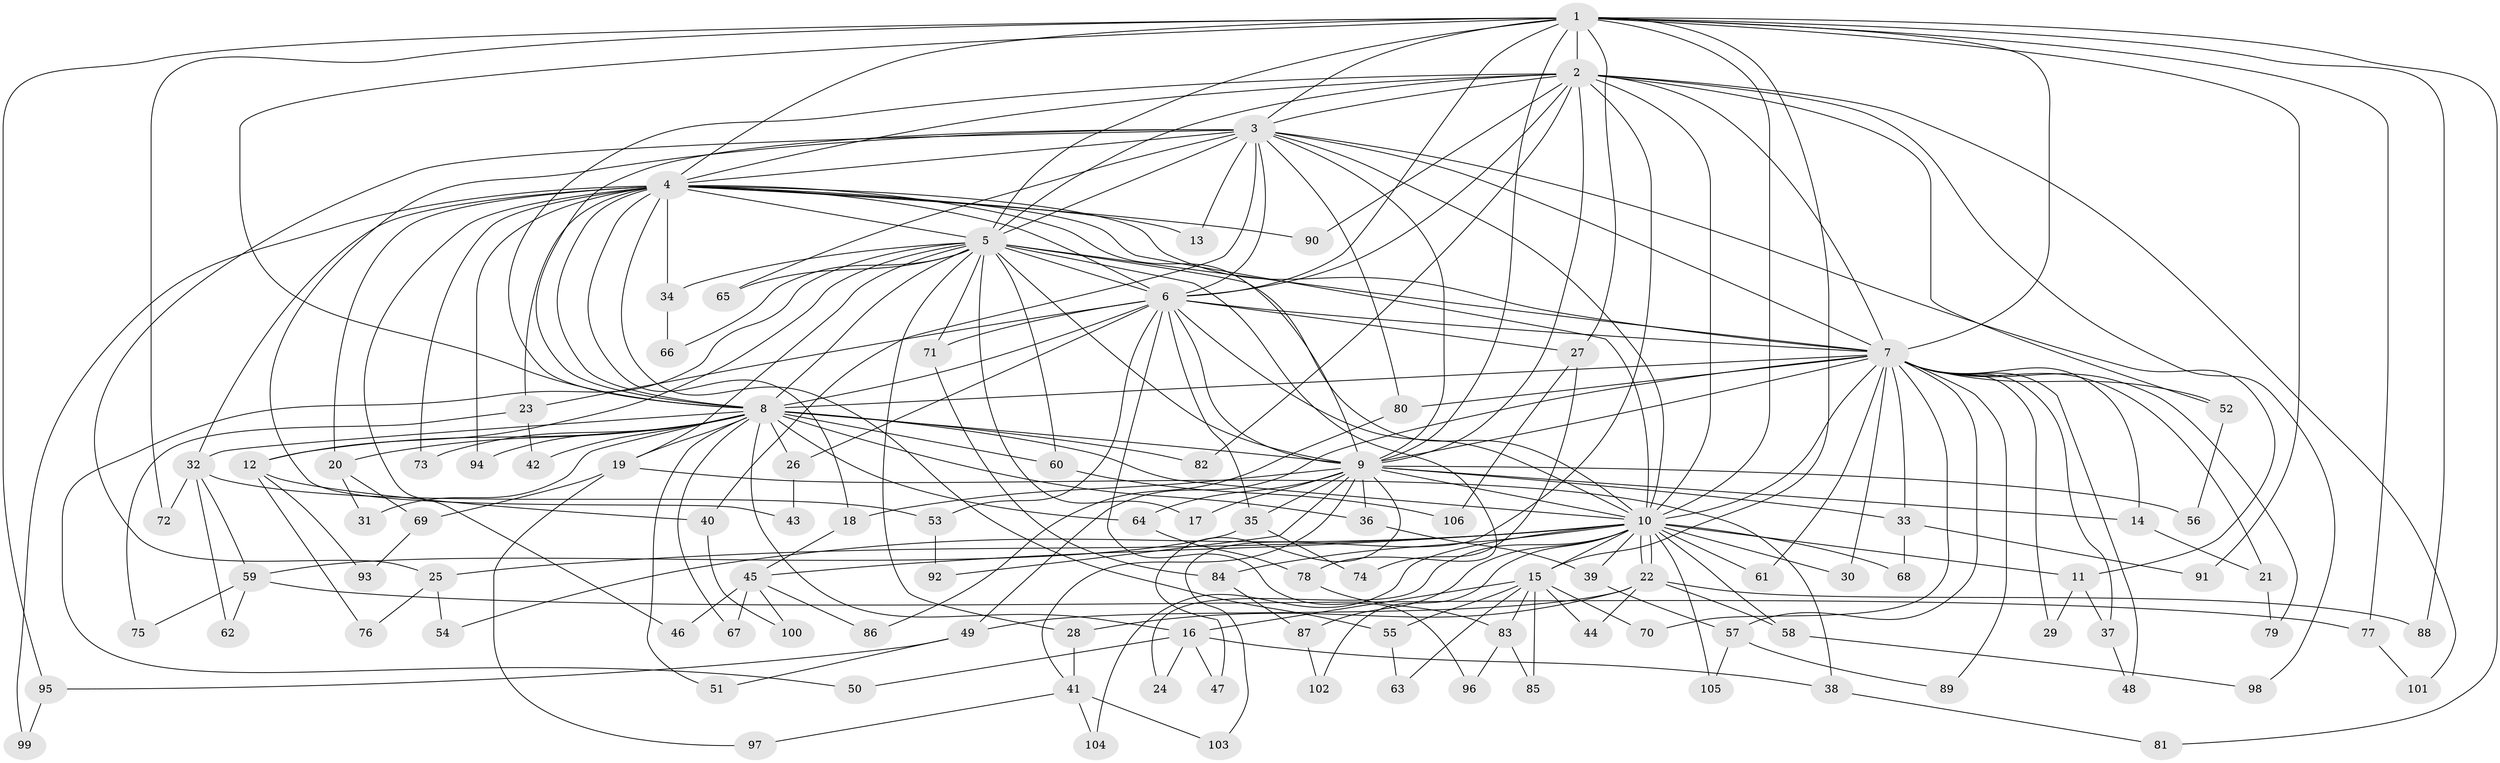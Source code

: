 // coarse degree distribution, {15: 0.025, 12: 0.0125, 13: 0.0125, 16: 0.0125, 33: 0.0125, 29: 0.0125, 23: 0.0125, 4: 0.05, 5: 0.05, 2: 0.4625, 9: 0.0125, 6: 0.0375, 7: 0.025, 3: 0.2375, 1: 0.025}
// Generated by graph-tools (version 1.1) at 2025/51/02/27/25 19:51:51]
// undirected, 106 vertices, 237 edges
graph export_dot {
graph [start="1"]
  node [color=gray90,style=filled];
  1;
  2;
  3;
  4;
  5;
  6;
  7;
  8;
  9;
  10;
  11;
  12;
  13;
  14;
  15;
  16;
  17;
  18;
  19;
  20;
  21;
  22;
  23;
  24;
  25;
  26;
  27;
  28;
  29;
  30;
  31;
  32;
  33;
  34;
  35;
  36;
  37;
  38;
  39;
  40;
  41;
  42;
  43;
  44;
  45;
  46;
  47;
  48;
  49;
  50;
  51;
  52;
  53;
  54;
  55;
  56;
  57;
  58;
  59;
  60;
  61;
  62;
  63;
  64;
  65;
  66;
  67;
  68;
  69;
  70;
  71;
  72;
  73;
  74;
  75;
  76;
  77;
  78;
  79;
  80;
  81;
  82;
  83;
  84;
  85;
  86;
  87;
  88;
  89;
  90;
  91;
  92;
  93;
  94;
  95;
  96;
  97;
  98;
  99;
  100;
  101;
  102;
  103;
  104;
  105;
  106;
  1 -- 2;
  1 -- 3;
  1 -- 4;
  1 -- 5;
  1 -- 6;
  1 -- 7;
  1 -- 8;
  1 -- 9;
  1 -- 10;
  1 -- 15;
  1 -- 27;
  1 -- 72;
  1 -- 77;
  1 -- 81;
  1 -- 88;
  1 -- 91;
  1 -- 95;
  2 -- 3;
  2 -- 4;
  2 -- 5;
  2 -- 6;
  2 -- 7;
  2 -- 8;
  2 -- 9;
  2 -- 10;
  2 -- 52;
  2 -- 82;
  2 -- 90;
  2 -- 98;
  2 -- 101;
  2 -- 103;
  3 -- 4;
  3 -- 5;
  3 -- 6;
  3 -- 7;
  3 -- 8;
  3 -- 9;
  3 -- 10;
  3 -- 11;
  3 -- 13;
  3 -- 25;
  3 -- 40;
  3 -- 43;
  3 -- 65;
  3 -- 80;
  4 -- 5;
  4 -- 6;
  4 -- 7;
  4 -- 8;
  4 -- 9;
  4 -- 10;
  4 -- 13;
  4 -- 18;
  4 -- 20;
  4 -- 23;
  4 -- 32;
  4 -- 34;
  4 -- 46;
  4 -- 55;
  4 -- 73;
  4 -- 90;
  4 -- 94;
  4 -- 99;
  5 -- 6;
  5 -- 7;
  5 -- 8;
  5 -- 9;
  5 -- 10;
  5 -- 12;
  5 -- 17;
  5 -- 19;
  5 -- 28;
  5 -- 34;
  5 -- 50;
  5 -- 60;
  5 -- 65;
  5 -- 66;
  5 -- 71;
  5 -- 78;
  6 -- 7;
  6 -- 8;
  6 -- 9;
  6 -- 10;
  6 -- 23;
  6 -- 26;
  6 -- 27;
  6 -- 35;
  6 -- 53;
  6 -- 71;
  6 -- 96;
  7 -- 8;
  7 -- 9;
  7 -- 10;
  7 -- 14;
  7 -- 21;
  7 -- 29;
  7 -- 30;
  7 -- 33;
  7 -- 37;
  7 -- 48;
  7 -- 49;
  7 -- 52;
  7 -- 57;
  7 -- 61;
  7 -- 70;
  7 -- 79;
  7 -- 80;
  7 -- 89;
  8 -- 9;
  8 -- 10;
  8 -- 12;
  8 -- 16;
  8 -- 19;
  8 -- 20;
  8 -- 26;
  8 -- 31;
  8 -- 32;
  8 -- 36;
  8 -- 42;
  8 -- 51;
  8 -- 60;
  8 -- 64;
  8 -- 67;
  8 -- 73;
  8 -- 82;
  8 -- 94;
  9 -- 10;
  9 -- 14;
  9 -- 17;
  9 -- 18;
  9 -- 33;
  9 -- 35;
  9 -- 36;
  9 -- 41;
  9 -- 47;
  9 -- 56;
  9 -- 64;
  9 -- 92;
  10 -- 11;
  10 -- 15;
  10 -- 22;
  10 -- 22;
  10 -- 24;
  10 -- 25;
  10 -- 30;
  10 -- 39;
  10 -- 45;
  10 -- 54;
  10 -- 58;
  10 -- 61;
  10 -- 68;
  10 -- 84;
  10 -- 87;
  10 -- 102;
  10 -- 104;
  10 -- 105;
  11 -- 29;
  11 -- 37;
  12 -- 40;
  12 -- 76;
  12 -- 93;
  14 -- 21;
  15 -- 16;
  15 -- 44;
  15 -- 55;
  15 -- 63;
  15 -- 70;
  15 -- 83;
  15 -- 85;
  16 -- 24;
  16 -- 38;
  16 -- 47;
  16 -- 50;
  18 -- 45;
  19 -- 38;
  19 -- 69;
  19 -- 97;
  20 -- 31;
  20 -- 69;
  21 -- 79;
  22 -- 28;
  22 -- 44;
  22 -- 49;
  22 -- 58;
  22 -- 88;
  23 -- 42;
  23 -- 75;
  25 -- 54;
  25 -- 76;
  26 -- 43;
  27 -- 74;
  27 -- 106;
  28 -- 41;
  32 -- 53;
  32 -- 59;
  32 -- 62;
  32 -- 72;
  33 -- 68;
  33 -- 91;
  34 -- 66;
  35 -- 59;
  35 -- 74;
  36 -- 39;
  37 -- 48;
  38 -- 81;
  39 -- 57;
  40 -- 100;
  41 -- 97;
  41 -- 103;
  41 -- 104;
  45 -- 46;
  45 -- 67;
  45 -- 86;
  45 -- 100;
  49 -- 51;
  49 -- 95;
  52 -- 56;
  53 -- 92;
  55 -- 63;
  57 -- 89;
  57 -- 105;
  58 -- 98;
  59 -- 62;
  59 -- 75;
  59 -- 77;
  60 -- 106;
  64 -- 78;
  69 -- 93;
  71 -- 84;
  77 -- 101;
  78 -- 83;
  80 -- 86;
  83 -- 85;
  83 -- 96;
  84 -- 87;
  87 -- 102;
  95 -- 99;
}
